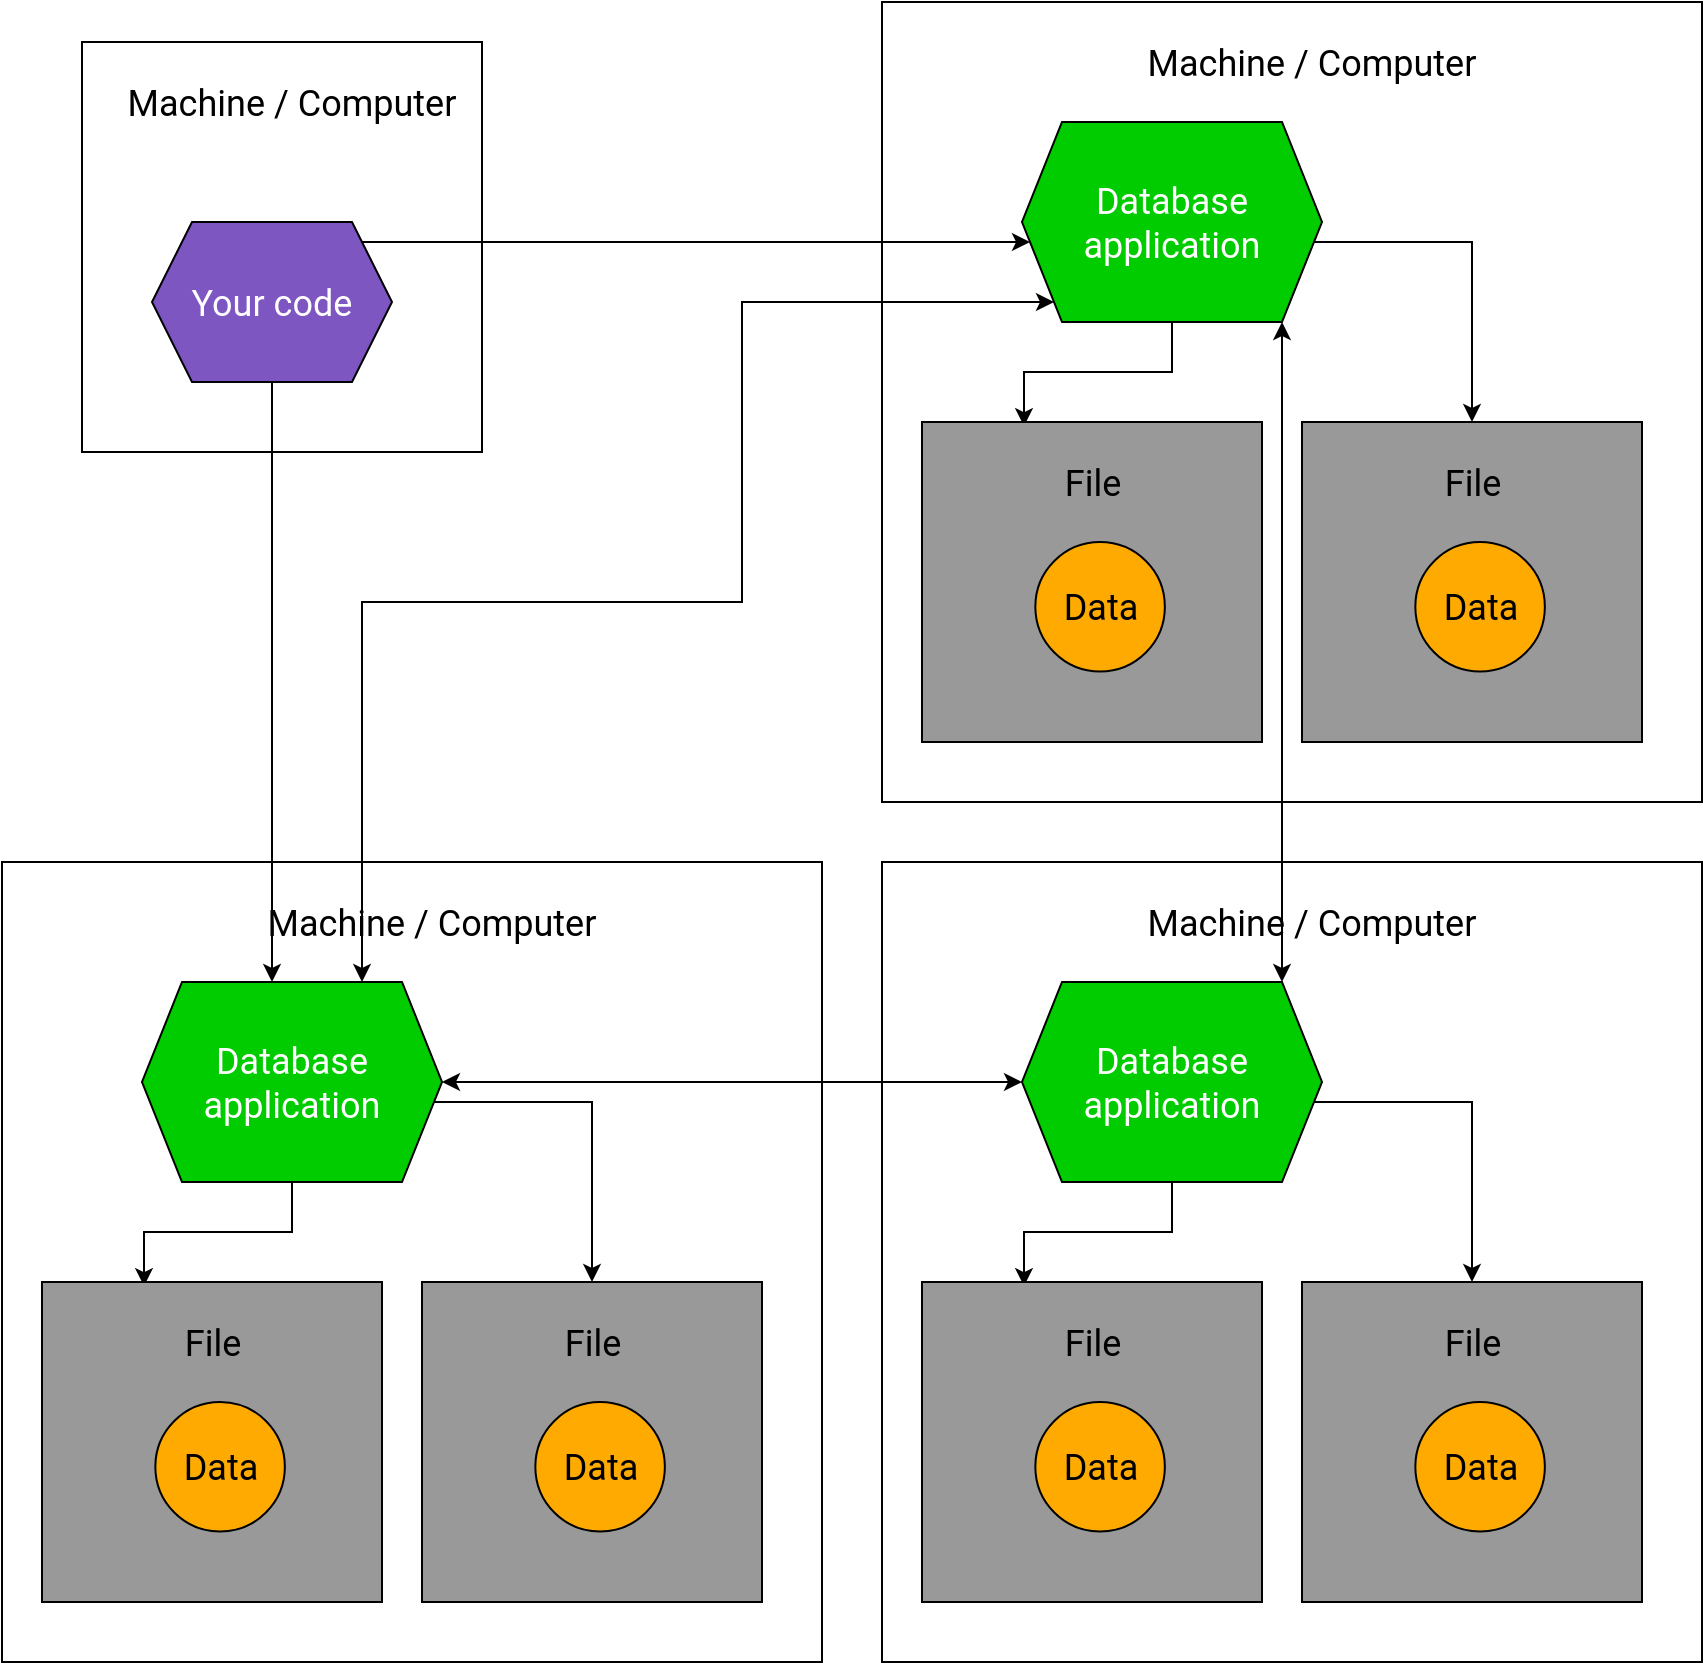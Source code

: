 <mxfile>
    <diagram id="objTApYHlBqCKos3M7rL" name="Page-1">
        <mxGraphModel dx="1023" dy="1167" grid="1" gridSize="10" guides="1" tooltips="1" connect="1" arrows="1" fold="1" page="1" pageScale="1" pageWidth="1920" pageHeight="1200" math="0" shadow="0">
            <root>
                <mxCell id="0"/>
                <mxCell id="1" parent="0"/>
                <mxCell id="4" value="" style="rounded=0;whiteSpace=wrap;html=1;fillColor=#FFFFFF;" parent="1" vertex="1">
                    <mxGeometry x="360" y="940" width="410" height="400" as="geometry"/>
                </mxCell>
                <mxCell id="3" value="&lt;font face=&quot;Roboto&quot; data-font-src=&quot;https://fonts.googleapis.com/css?family=Roboto&quot; style=&quot;font-size: 18px&quot;&gt;Machine / Computer&lt;/font&gt;" style="text;html=1;strokeColor=none;fillColor=none;align=center;verticalAlign=middle;whiteSpace=wrap;rounded=0;" parent="1" vertex="1">
                    <mxGeometry x="460" y="960" width="230" height="20" as="geometry"/>
                </mxCell>
                <mxCell id="35" style="edgeStyle=orthogonalEdgeStyle;rounded=0;orthogonalLoop=1;jettySize=auto;html=1;entryX=0.3;entryY=0.013;entryDx=0;entryDy=0;entryPerimeter=0;" parent="1" source="9" target="31" edge="1">
                    <mxGeometry relative="1" as="geometry"/>
                </mxCell>
                <mxCell id="36" style="edgeStyle=orthogonalEdgeStyle;rounded=0;orthogonalLoop=1;jettySize=auto;html=1;" parent="1" source="9" target="26" edge="1">
                    <mxGeometry relative="1" as="geometry">
                        <Array as="points">
                            <mxPoint x="655" y="1060"/>
                        </Array>
                    </mxGeometry>
                </mxCell>
                <mxCell id="9" value="&lt;font face=&quot;Roboto&quot; data-font-src=&quot;https://fonts.googleapis.com/css?family=Roboto&quot; color=&quot;#ffffff&quot; style=&quot;font-size: 18px&quot;&gt;Database application&lt;/font&gt;" style="shape=hexagon;perimeter=hexagonPerimeter2;whiteSpace=wrap;html=1;fixedSize=1;fillColor=#00CC00;" parent="1" vertex="1">
                    <mxGeometry x="430" y="1000" width="150" height="100" as="geometry"/>
                </mxCell>
                <mxCell id="24" value="" style="group;fillColor=#808080;" parent="1" vertex="1" connectable="0">
                    <mxGeometry x="570" y="1150" width="170" height="160" as="geometry"/>
                </mxCell>
                <mxCell id="25" value="" style="group" parent="24" vertex="1" connectable="0">
                    <mxGeometry width="170" height="160" as="geometry"/>
                </mxCell>
                <mxCell id="26" value="" style="rounded=0;whiteSpace=wrap;html=1;fillColor=#999999;" parent="25" vertex="1">
                    <mxGeometry width="170" height="160" as="geometry"/>
                </mxCell>
                <mxCell id="27" value="&lt;font face=&quot;Roboto&quot; data-font-src=&quot;https://fonts.googleapis.com/css?family=Roboto&quot; style=&quot;font-size: 18px&quot;&gt;File&lt;/font&gt;" style="text;html=1;strokeColor=none;fillColor=none;align=center;verticalAlign=middle;whiteSpace=wrap;rounded=0;" parent="25" vertex="1">
                    <mxGeometry x="22.667" y="20" width="124.667" height="20" as="geometry"/>
                </mxCell>
                <mxCell id="28" value="&lt;font face=&quot;Roboto&quot; data-font-src=&quot;https://fonts.googleapis.com/css?family=Roboto&quot; style=&quot;font-size: 18px&quot;&gt;Data&lt;/font&gt;" style="ellipse;whiteSpace=wrap;html=1;aspect=fixed;fillColor=#fa0;" parent="25" vertex="1">
                    <mxGeometry x="56.667" y="60" width="64.762" height="64.762" as="geometry"/>
                </mxCell>
                <mxCell id="29" value="" style="group;fillColor=#808080;" parent="1" vertex="1" connectable="0">
                    <mxGeometry x="380" y="1150" width="170" height="160" as="geometry"/>
                </mxCell>
                <mxCell id="30" value="" style="group" parent="29" vertex="1" connectable="0">
                    <mxGeometry width="170" height="160" as="geometry"/>
                </mxCell>
                <mxCell id="31" value="" style="rounded=0;whiteSpace=wrap;html=1;fillColor=#999999;" parent="30" vertex="1">
                    <mxGeometry width="170" height="160" as="geometry"/>
                </mxCell>
                <mxCell id="32" value="&lt;font face=&quot;Roboto&quot; data-font-src=&quot;https://fonts.googleapis.com/css?family=Roboto&quot; style=&quot;font-size: 18px&quot;&gt;File&lt;/font&gt;" style="text;html=1;strokeColor=none;fillColor=none;align=center;verticalAlign=middle;whiteSpace=wrap;rounded=0;" parent="30" vertex="1">
                    <mxGeometry x="22.667" y="20" width="124.667" height="20" as="geometry"/>
                </mxCell>
                <mxCell id="33" value="&lt;font face=&quot;Roboto&quot; data-font-src=&quot;https://fonts.googleapis.com/css?family=Roboto&quot; style=&quot;font-size: 18px&quot;&gt;Data&lt;/font&gt;" style="ellipse;whiteSpace=wrap;html=1;aspect=fixed;fillColor=#fa0;" parent="30" vertex="1">
                    <mxGeometry x="56.667" y="60" width="64.762" height="64.762" as="geometry"/>
                </mxCell>
                <mxCell id="38" value="" style="group" parent="1" vertex="1" connectable="0">
                    <mxGeometry x="390" y="530" width="230" height="205" as="geometry"/>
                </mxCell>
                <mxCell id="13" value="" style="rounded=0;whiteSpace=wrap;html=1;fillColor=#FFFFFF;" parent="38" vertex="1">
                    <mxGeometry x="10" width="200" height="205" as="geometry"/>
                </mxCell>
                <mxCell id="14" value="&lt;font face=&quot;Roboto&quot; data-font-src=&quot;https://fonts.googleapis.com/css?family=Roboto&quot; style=&quot;font-size: 18px&quot;&gt;Machine / Computer&lt;/font&gt;" style="text;html=1;strokeColor=none;fillColor=none;align=center;verticalAlign=middle;whiteSpace=wrap;rounded=0;" parent="38" vertex="1">
                    <mxGeometry y="20" width="230" height="20" as="geometry"/>
                </mxCell>
                <mxCell id="16" value="&lt;font face=&quot;Roboto&quot; data-font-src=&quot;https://fonts.googleapis.com/css?family=Roboto&quot; color=&quot;#ffffff&quot; style=&quot;font-size: 18px&quot;&gt;Your code&lt;/font&gt;" style="shape=hexagon;perimeter=hexagonPerimeter2;whiteSpace=wrap;html=1;fixedSize=1;fillColor=#7e56c2;" parent="38" vertex="1">
                    <mxGeometry x="45" y="90" width="120" height="80" as="geometry"/>
                </mxCell>
                <mxCell id="39" style="edgeStyle=orthogonalEdgeStyle;rounded=0;orthogonalLoop=1;jettySize=auto;html=1;" parent="1" source="16" target="9" edge="1">
                    <mxGeometry relative="1" as="geometry">
                        <Array as="points">
                            <mxPoint x="495" y="920"/>
                            <mxPoint x="495" y="920"/>
                        </Array>
                    </mxGeometry>
                </mxCell>
                <mxCell id="40" value="" style="rounded=0;whiteSpace=wrap;html=1;fillColor=#FFFFFF;" vertex="1" parent="1">
                    <mxGeometry x="800" y="510" width="410" height="400" as="geometry"/>
                </mxCell>
                <mxCell id="41" value="&lt;font face=&quot;Roboto&quot; data-font-src=&quot;https://fonts.googleapis.com/css?family=Roboto&quot; style=&quot;font-size: 18px&quot;&gt;Machine / Computer&lt;/font&gt;" style="text;html=1;strokeColor=none;fillColor=none;align=center;verticalAlign=middle;whiteSpace=wrap;rounded=0;" vertex="1" parent="1">
                    <mxGeometry x="900" y="530" width="230" height="20" as="geometry"/>
                </mxCell>
                <mxCell id="42" style="edgeStyle=orthogonalEdgeStyle;rounded=0;orthogonalLoop=1;jettySize=auto;html=1;entryX=0.3;entryY=0.013;entryDx=0;entryDy=0;entryPerimeter=0;" edge="1" parent="1" source="44" target="52">
                    <mxGeometry relative="1" as="geometry"/>
                </mxCell>
                <mxCell id="43" style="edgeStyle=orthogonalEdgeStyle;rounded=0;orthogonalLoop=1;jettySize=auto;html=1;" edge="1" parent="1" source="44" target="47">
                    <mxGeometry relative="1" as="geometry">
                        <Array as="points">
                            <mxPoint x="1095" y="630"/>
                        </Array>
                    </mxGeometry>
                </mxCell>
                <mxCell id="44" value="&lt;font face=&quot;Roboto&quot; data-font-src=&quot;https://fonts.googleapis.com/css?family=Roboto&quot; color=&quot;#ffffff&quot; style=&quot;font-size: 18px&quot;&gt;Database application&lt;/font&gt;" style="shape=hexagon;perimeter=hexagonPerimeter2;whiteSpace=wrap;html=1;fixedSize=1;fillColor=#00CC00;" vertex="1" parent="1">
                    <mxGeometry x="870" y="570" width="150" height="100" as="geometry"/>
                </mxCell>
                <mxCell id="45" value="" style="group;fillColor=#808080;" vertex="1" connectable="0" parent="1">
                    <mxGeometry x="1010" y="720" width="170" height="160" as="geometry"/>
                </mxCell>
                <mxCell id="46" value="" style="group" vertex="1" connectable="0" parent="45">
                    <mxGeometry width="170" height="160" as="geometry"/>
                </mxCell>
                <mxCell id="47" value="" style="rounded=0;whiteSpace=wrap;html=1;fillColor=#999999;" vertex="1" parent="46">
                    <mxGeometry width="170" height="160" as="geometry"/>
                </mxCell>
                <mxCell id="48" value="&lt;font face=&quot;Roboto&quot; data-font-src=&quot;https://fonts.googleapis.com/css?family=Roboto&quot; style=&quot;font-size: 18px&quot;&gt;File&lt;/font&gt;" style="text;html=1;strokeColor=none;fillColor=none;align=center;verticalAlign=middle;whiteSpace=wrap;rounded=0;" vertex="1" parent="46">
                    <mxGeometry x="22.667" y="20" width="124.667" height="20" as="geometry"/>
                </mxCell>
                <mxCell id="49" value="&lt;font face=&quot;Roboto&quot; data-font-src=&quot;https://fonts.googleapis.com/css?family=Roboto&quot; style=&quot;font-size: 18px&quot;&gt;Data&lt;/font&gt;" style="ellipse;whiteSpace=wrap;html=1;aspect=fixed;fillColor=#fa0;" vertex="1" parent="46">
                    <mxGeometry x="56.667" y="60" width="64.762" height="64.762" as="geometry"/>
                </mxCell>
                <mxCell id="50" value="" style="group;fillColor=#808080;" vertex="1" connectable="0" parent="1">
                    <mxGeometry x="820" y="720" width="170" height="160" as="geometry"/>
                </mxCell>
                <mxCell id="51" value="" style="group" vertex="1" connectable="0" parent="50">
                    <mxGeometry width="170" height="160" as="geometry"/>
                </mxCell>
                <mxCell id="52" value="" style="rounded=0;whiteSpace=wrap;html=1;fillColor=#999999;" vertex="1" parent="51">
                    <mxGeometry width="170" height="160" as="geometry"/>
                </mxCell>
                <mxCell id="53" value="&lt;font face=&quot;Roboto&quot; data-font-src=&quot;https://fonts.googleapis.com/css?family=Roboto&quot; style=&quot;font-size: 18px&quot;&gt;File&lt;/font&gt;" style="text;html=1;strokeColor=none;fillColor=none;align=center;verticalAlign=middle;whiteSpace=wrap;rounded=0;" vertex="1" parent="51">
                    <mxGeometry x="22.667" y="20" width="124.667" height="20" as="geometry"/>
                </mxCell>
                <mxCell id="54" value="&lt;font face=&quot;Roboto&quot; data-font-src=&quot;https://fonts.googleapis.com/css?family=Roboto&quot; style=&quot;font-size: 18px&quot;&gt;Data&lt;/font&gt;" style="ellipse;whiteSpace=wrap;html=1;aspect=fixed;fillColor=#fa0;" vertex="1" parent="51">
                    <mxGeometry x="56.667" y="60" width="64.762" height="64.762" as="geometry"/>
                </mxCell>
                <mxCell id="55" value="" style="rounded=0;whiteSpace=wrap;html=1;fillColor=#FFFFFF;" vertex="1" parent="1">
                    <mxGeometry x="800" y="940" width="410" height="400" as="geometry"/>
                </mxCell>
                <mxCell id="56" value="&lt;font face=&quot;Roboto&quot; data-font-src=&quot;https://fonts.googleapis.com/css?family=Roboto&quot; style=&quot;font-size: 18px&quot;&gt;Machine / Computer&lt;/font&gt;" style="text;html=1;strokeColor=none;fillColor=none;align=center;verticalAlign=middle;whiteSpace=wrap;rounded=0;" vertex="1" parent="1">
                    <mxGeometry x="900" y="960" width="230" height="20" as="geometry"/>
                </mxCell>
                <mxCell id="57" style="edgeStyle=orthogonalEdgeStyle;rounded=0;orthogonalLoop=1;jettySize=auto;html=1;entryX=0.3;entryY=0.013;entryDx=0;entryDy=0;entryPerimeter=0;" edge="1" parent="1" source="59" target="67">
                    <mxGeometry relative="1" as="geometry"/>
                </mxCell>
                <mxCell id="58" style="edgeStyle=orthogonalEdgeStyle;rounded=0;orthogonalLoop=1;jettySize=auto;html=1;" edge="1" parent="1" source="59" target="62">
                    <mxGeometry relative="1" as="geometry">
                        <Array as="points">
                            <mxPoint x="1095" y="1060"/>
                        </Array>
                    </mxGeometry>
                </mxCell>
                <mxCell id="72" style="edgeStyle=orthogonalEdgeStyle;rounded=0;orthogonalLoop=1;jettySize=auto;html=1;startArrow=classic;startFill=1;" edge="1" parent="1" source="59" target="9">
                    <mxGeometry relative="1" as="geometry"/>
                </mxCell>
                <mxCell id="59" value="&lt;font face=&quot;Roboto&quot; data-font-src=&quot;https://fonts.googleapis.com/css?family=Roboto&quot; color=&quot;#ffffff&quot; style=&quot;font-size: 18px&quot;&gt;Database application&lt;/font&gt;" style="shape=hexagon;perimeter=hexagonPerimeter2;whiteSpace=wrap;html=1;fixedSize=1;fillColor=#00CC00;" vertex="1" parent="1">
                    <mxGeometry x="870" y="1000" width="150" height="100" as="geometry"/>
                </mxCell>
                <mxCell id="60" value="" style="group;fillColor=#808080;" vertex="1" connectable="0" parent="1">
                    <mxGeometry x="1010" y="1150" width="170" height="160" as="geometry"/>
                </mxCell>
                <mxCell id="61" value="" style="group" vertex="1" connectable="0" parent="60">
                    <mxGeometry width="170" height="160" as="geometry"/>
                </mxCell>
                <mxCell id="62" value="" style="rounded=0;whiteSpace=wrap;html=1;fillColor=#999999;" vertex="1" parent="61">
                    <mxGeometry width="170" height="160" as="geometry"/>
                </mxCell>
                <mxCell id="63" value="&lt;font face=&quot;Roboto&quot; data-font-src=&quot;https://fonts.googleapis.com/css?family=Roboto&quot; style=&quot;font-size: 18px&quot;&gt;File&lt;/font&gt;" style="text;html=1;strokeColor=none;fillColor=none;align=center;verticalAlign=middle;whiteSpace=wrap;rounded=0;" vertex="1" parent="61">
                    <mxGeometry x="22.667" y="20" width="124.667" height="20" as="geometry"/>
                </mxCell>
                <mxCell id="64" value="&lt;font face=&quot;Roboto&quot; data-font-src=&quot;https://fonts.googleapis.com/css?family=Roboto&quot; style=&quot;font-size: 18px&quot;&gt;Data&lt;/font&gt;" style="ellipse;whiteSpace=wrap;html=1;aspect=fixed;fillColor=#fa0;" vertex="1" parent="61">
                    <mxGeometry x="56.667" y="60" width="64.762" height="64.762" as="geometry"/>
                </mxCell>
                <mxCell id="65" value="" style="group;fillColor=#808080;" vertex="1" connectable="0" parent="1">
                    <mxGeometry x="820" y="1150" width="170" height="160" as="geometry"/>
                </mxCell>
                <mxCell id="66" value="" style="group" vertex="1" connectable="0" parent="65">
                    <mxGeometry width="170" height="160" as="geometry"/>
                </mxCell>
                <mxCell id="67" value="" style="rounded=0;whiteSpace=wrap;html=1;fillColor=#999999;" vertex="1" parent="66">
                    <mxGeometry width="170" height="160" as="geometry"/>
                </mxCell>
                <mxCell id="68" value="&lt;font face=&quot;Roboto&quot; data-font-src=&quot;https://fonts.googleapis.com/css?family=Roboto&quot; style=&quot;font-size: 18px&quot;&gt;File&lt;/font&gt;" style="text;html=1;strokeColor=none;fillColor=none;align=center;verticalAlign=middle;whiteSpace=wrap;rounded=0;" vertex="1" parent="66">
                    <mxGeometry x="22.667" y="20" width="124.667" height="20" as="geometry"/>
                </mxCell>
                <mxCell id="69" value="&lt;font face=&quot;Roboto&quot; data-font-src=&quot;https://fonts.googleapis.com/css?family=Roboto&quot; style=&quot;font-size: 18px&quot;&gt;Data&lt;/font&gt;" style="ellipse;whiteSpace=wrap;html=1;aspect=fixed;fillColor=#fa0;" vertex="1" parent="66">
                    <mxGeometry x="56.667" y="60" width="64.762" height="64.762" as="geometry"/>
                </mxCell>
                <mxCell id="70" style="edgeStyle=orthogonalEdgeStyle;rounded=0;orthogonalLoop=1;jettySize=auto;html=1;startArrow=classic;startFill=1;" edge="1" parent="1" source="9" target="44">
                    <mxGeometry relative="1" as="geometry">
                        <Array as="points">
                            <mxPoint x="540" y="810"/>
                            <mxPoint x="730" y="810"/>
                            <mxPoint x="730" y="660"/>
                        </Array>
                    </mxGeometry>
                </mxCell>
                <mxCell id="71" style="edgeStyle=orthogonalEdgeStyle;rounded=0;orthogonalLoop=1;jettySize=auto;html=1;startArrow=classic;startFill=1;" edge="1" parent="1" source="44" target="59">
                    <mxGeometry relative="1" as="geometry">
                        <Array as="points">
                            <mxPoint x="1000" y="820"/>
                            <mxPoint x="1000" y="820"/>
                        </Array>
                    </mxGeometry>
                </mxCell>
                <mxCell id="74" style="edgeStyle=orthogonalEdgeStyle;rounded=0;orthogonalLoop=1;jettySize=auto;html=1;startArrow=none;startFill=0;" edge="1" parent="1" source="16" target="44">
                    <mxGeometry relative="1" as="geometry">
                        <Array as="points">
                            <mxPoint x="620" y="630"/>
                            <mxPoint x="620" y="630"/>
                        </Array>
                    </mxGeometry>
                </mxCell>
            </root>
        </mxGraphModel>
    </diagram>
</mxfile>

